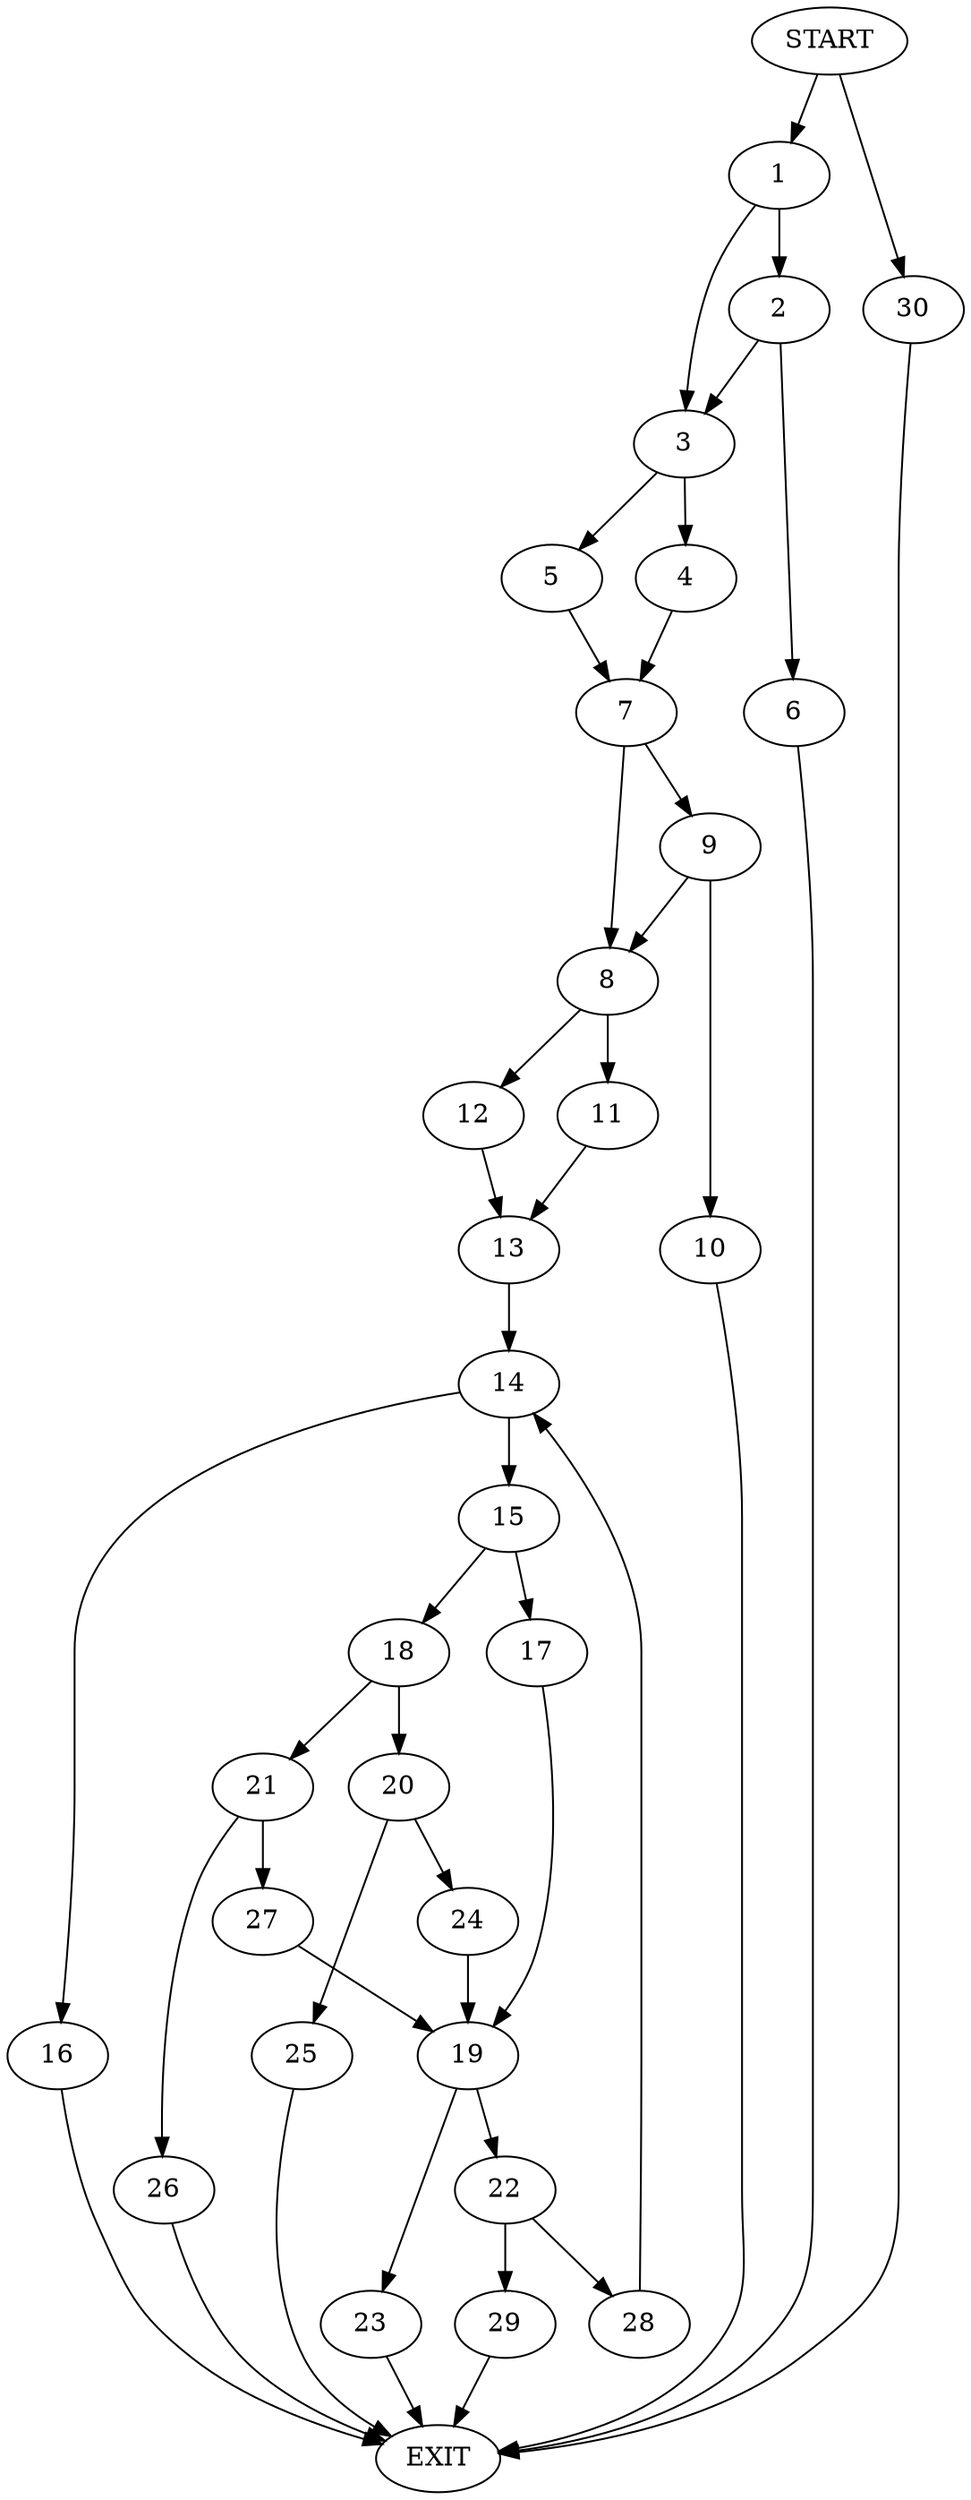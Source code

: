 digraph {
0 [label="START"]
31 [label="EXIT"]
0 -> 1
1 -> 2
1 -> 3
3 -> 4
3 -> 5
2 -> 3
2 -> 6
6 -> 31
4 -> 7
5 -> 7
7 -> 8
7 -> 9
9 -> 8
9 -> 10
8 -> 11
8 -> 12
10 -> 31
12 -> 13
11 -> 13
13 -> 14
14 -> 15
14 -> 16
15 -> 17
15 -> 18
16 -> 31
17 -> 19
18 -> 20
18 -> 21
19 -> 22
19 -> 23
20 -> 24
20 -> 25
21 -> 26
21 -> 27
25 -> 31
24 -> 19
27 -> 19
26 -> 31
23 -> 31
22 -> 28
22 -> 29
28 -> 14
29 -> 31
0 -> 30
30 -> 31
}
